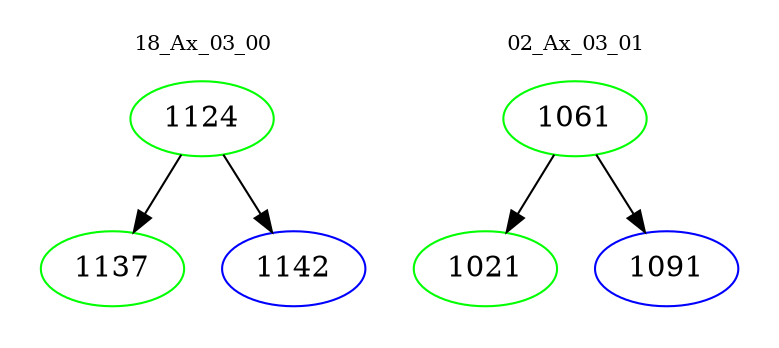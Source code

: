 digraph{
subgraph cluster_0 {
color = white
label = "18_Ax_03_00";
fontsize=10;
T0_1124 [label="1124", color="green"]
T0_1124 -> T0_1137 [color="black"]
T0_1137 [label="1137", color="green"]
T0_1124 -> T0_1142 [color="black"]
T0_1142 [label="1142", color="blue"]
}
subgraph cluster_1 {
color = white
label = "02_Ax_03_01";
fontsize=10;
T1_1061 [label="1061", color="green"]
T1_1061 -> T1_1021 [color="black"]
T1_1021 [label="1021", color="green"]
T1_1061 -> T1_1091 [color="black"]
T1_1091 [label="1091", color="blue"]
}
}
